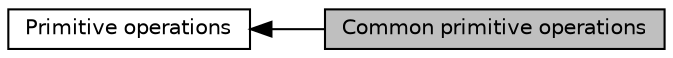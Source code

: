 digraph "Common primitive operations"
{
  edge [fontname="Helvetica",fontsize="10",labelfontname="Helvetica",labelfontsize="10"];
  node [fontname="Helvetica",fontsize="10",shape=record];
  rankdir=LR;
  Node0 [label="Common primitive operations",height=0.2,width=0.4,color="black", fillcolor="grey75", style="filled", fontcolor="black"];
  Node1 [label="Primitive operations",height=0.2,width=0.4,color="black", fillcolor="white", style="filled",URL="$group__c__api__primitive.html"];
  Node1->Node0 [shape=plaintext, dir="back", style="solid"];
}
